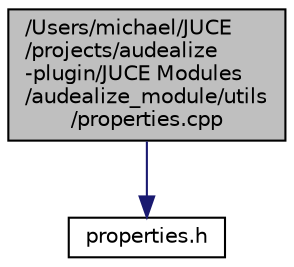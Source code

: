 digraph "/Users/michael/JUCE/projects/audealize-plugin/JUCE Modules/audealize_module/utils/properties.cpp"
{
  edge [fontname="Helvetica",fontsize="10",labelfontname="Helvetica",labelfontsize="10"];
  node [fontname="Helvetica",fontsize="10",shape=record];
  Node1 [label="/Users/michael/JUCE\l/projects/audealize\l-plugin/JUCE Modules\l/audealize_module/utils\l/properties.cpp",height=0.2,width=0.4,color="black", fillcolor="grey75", style="filled", fontcolor="black"];
  Node1 -> Node2 [color="midnightblue",fontsize="10",style="solid",fontname="Helvetica"];
  Node2 [label="properties.h",height=0.2,width=0.4,color="black", fillcolor="white", style="filled",URL="$properties_8h.html"];
}
